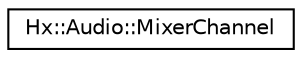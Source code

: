 digraph "Graphical Class Hierarchy"
{
  edge [fontname="Helvetica",fontsize="10",labelfontname="Helvetica",labelfontsize="10"];
  node [fontname="Helvetica",fontsize="10",shape=record];
  rankdir="LR";
  Node0 [label="Hx::Audio::MixerChannel",height=0.2,width=0.4,color="black", fillcolor="white", style="filled",URL="$classHx_1_1Audio_1_1MixerChannel.html"];
}
